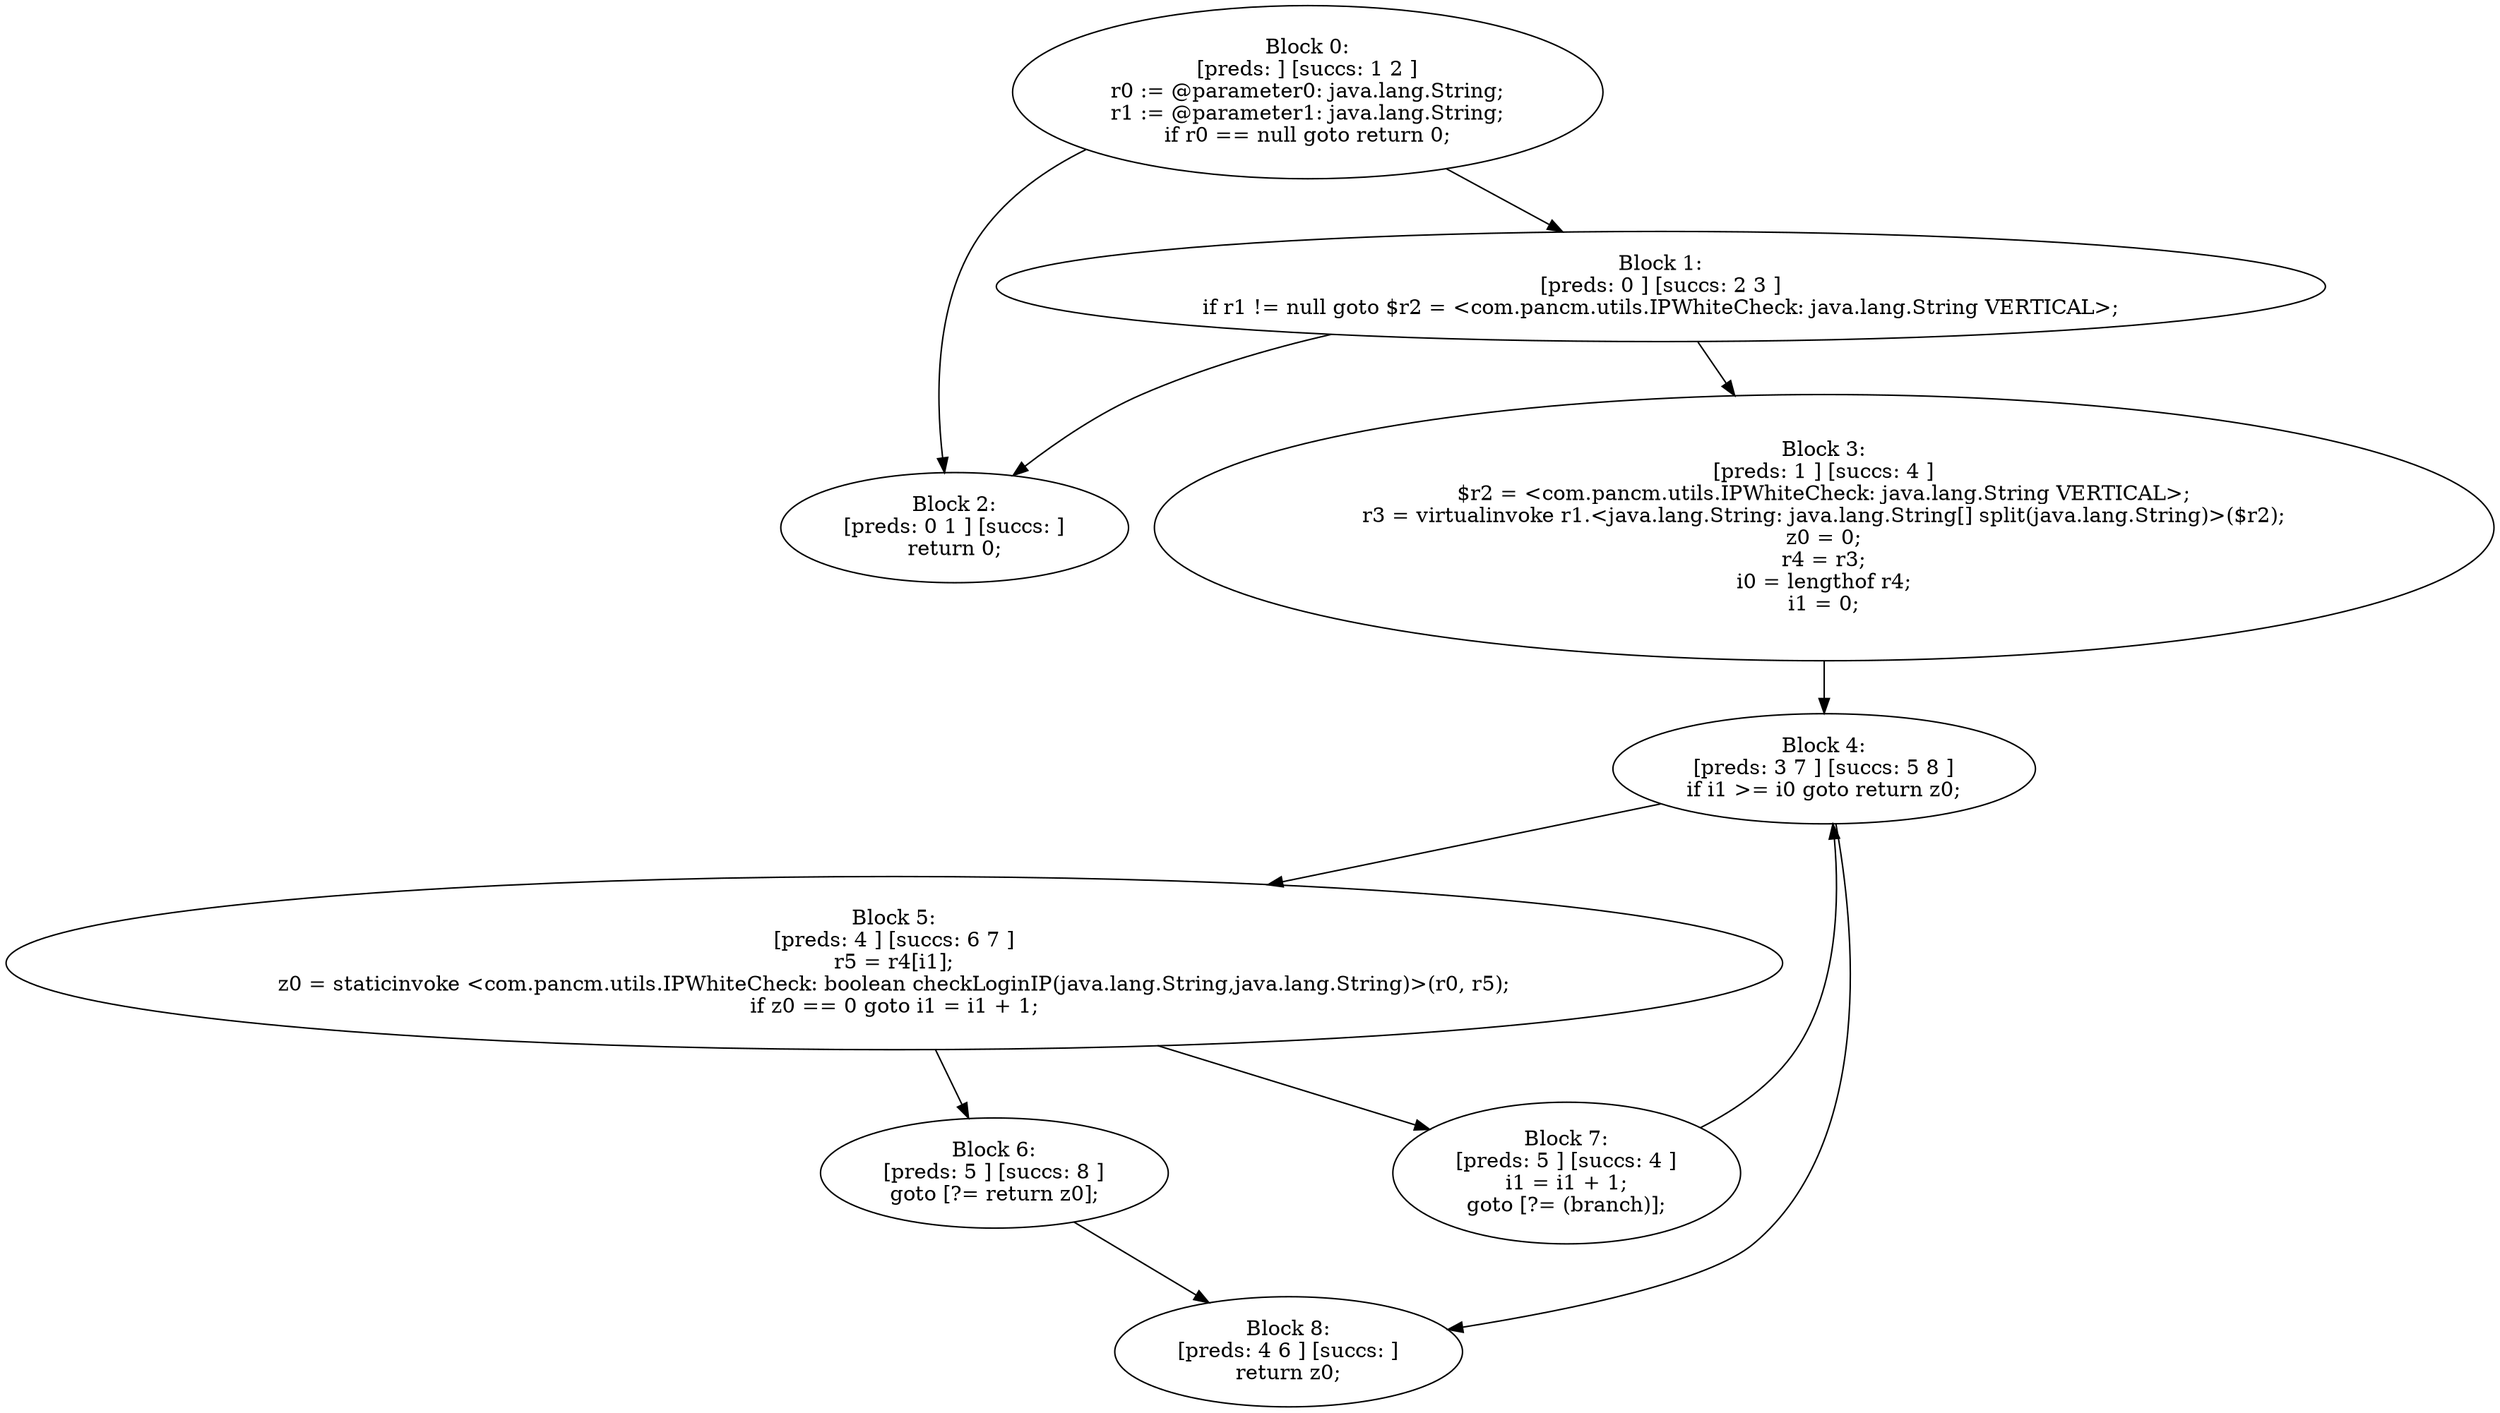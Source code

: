 digraph "unitGraph" {
    "Block 0:
[preds: ] [succs: 1 2 ]
r0 := @parameter0: java.lang.String;
r1 := @parameter1: java.lang.String;
if r0 == null goto return 0;
"
    "Block 1:
[preds: 0 ] [succs: 2 3 ]
if r1 != null goto $r2 = <com.pancm.utils.IPWhiteCheck: java.lang.String VERTICAL>;
"
    "Block 2:
[preds: 0 1 ] [succs: ]
return 0;
"
    "Block 3:
[preds: 1 ] [succs: 4 ]
$r2 = <com.pancm.utils.IPWhiteCheck: java.lang.String VERTICAL>;
r3 = virtualinvoke r1.<java.lang.String: java.lang.String[] split(java.lang.String)>($r2);
z0 = 0;
r4 = r3;
i0 = lengthof r4;
i1 = 0;
"
    "Block 4:
[preds: 3 7 ] [succs: 5 8 ]
if i1 >= i0 goto return z0;
"
    "Block 5:
[preds: 4 ] [succs: 6 7 ]
r5 = r4[i1];
z0 = staticinvoke <com.pancm.utils.IPWhiteCheck: boolean checkLoginIP(java.lang.String,java.lang.String)>(r0, r5);
if z0 == 0 goto i1 = i1 + 1;
"
    "Block 6:
[preds: 5 ] [succs: 8 ]
goto [?= return z0];
"
    "Block 7:
[preds: 5 ] [succs: 4 ]
i1 = i1 + 1;
goto [?= (branch)];
"
    "Block 8:
[preds: 4 6 ] [succs: ]
return z0;
"
    "Block 0:
[preds: ] [succs: 1 2 ]
r0 := @parameter0: java.lang.String;
r1 := @parameter1: java.lang.String;
if r0 == null goto return 0;
"->"Block 1:
[preds: 0 ] [succs: 2 3 ]
if r1 != null goto $r2 = <com.pancm.utils.IPWhiteCheck: java.lang.String VERTICAL>;
";
    "Block 0:
[preds: ] [succs: 1 2 ]
r0 := @parameter0: java.lang.String;
r1 := @parameter1: java.lang.String;
if r0 == null goto return 0;
"->"Block 2:
[preds: 0 1 ] [succs: ]
return 0;
";
    "Block 1:
[preds: 0 ] [succs: 2 3 ]
if r1 != null goto $r2 = <com.pancm.utils.IPWhiteCheck: java.lang.String VERTICAL>;
"->"Block 2:
[preds: 0 1 ] [succs: ]
return 0;
";
    "Block 1:
[preds: 0 ] [succs: 2 3 ]
if r1 != null goto $r2 = <com.pancm.utils.IPWhiteCheck: java.lang.String VERTICAL>;
"->"Block 3:
[preds: 1 ] [succs: 4 ]
$r2 = <com.pancm.utils.IPWhiteCheck: java.lang.String VERTICAL>;
r3 = virtualinvoke r1.<java.lang.String: java.lang.String[] split(java.lang.String)>($r2);
z0 = 0;
r4 = r3;
i0 = lengthof r4;
i1 = 0;
";
    "Block 3:
[preds: 1 ] [succs: 4 ]
$r2 = <com.pancm.utils.IPWhiteCheck: java.lang.String VERTICAL>;
r3 = virtualinvoke r1.<java.lang.String: java.lang.String[] split(java.lang.String)>($r2);
z0 = 0;
r4 = r3;
i0 = lengthof r4;
i1 = 0;
"->"Block 4:
[preds: 3 7 ] [succs: 5 8 ]
if i1 >= i0 goto return z0;
";
    "Block 4:
[preds: 3 7 ] [succs: 5 8 ]
if i1 >= i0 goto return z0;
"->"Block 5:
[preds: 4 ] [succs: 6 7 ]
r5 = r4[i1];
z0 = staticinvoke <com.pancm.utils.IPWhiteCheck: boolean checkLoginIP(java.lang.String,java.lang.String)>(r0, r5);
if z0 == 0 goto i1 = i1 + 1;
";
    "Block 4:
[preds: 3 7 ] [succs: 5 8 ]
if i1 >= i0 goto return z0;
"->"Block 8:
[preds: 4 6 ] [succs: ]
return z0;
";
    "Block 5:
[preds: 4 ] [succs: 6 7 ]
r5 = r4[i1];
z0 = staticinvoke <com.pancm.utils.IPWhiteCheck: boolean checkLoginIP(java.lang.String,java.lang.String)>(r0, r5);
if z0 == 0 goto i1 = i1 + 1;
"->"Block 6:
[preds: 5 ] [succs: 8 ]
goto [?= return z0];
";
    "Block 5:
[preds: 4 ] [succs: 6 7 ]
r5 = r4[i1];
z0 = staticinvoke <com.pancm.utils.IPWhiteCheck: boolean checkLoginIP(java.lang.String,java.lang.String)>(r0, r5);
if z0 == 0 goto i1 = i1 + 1;
"->"Block 7:
[preds: 5 ] [succs: 4 ]
i1 = i1 + 1;
goto [?= (branch)];
";
    "Block 6:
[preds: 5 ] [succs: 8 ]
goto [?= return z0];
"->"Block 8:
[preds: 4 6 ] [succs: ]
return z0;
";
    "Block 7:
[preds: 5 ] [succs: 4 ]
i1 = i1 + 1;
goto [?= (branch)];
"->"Block 4:
[preds: 3 7 ] [succs: 5 8 ]
if i1 >= i0 goto return z0;
";
}
